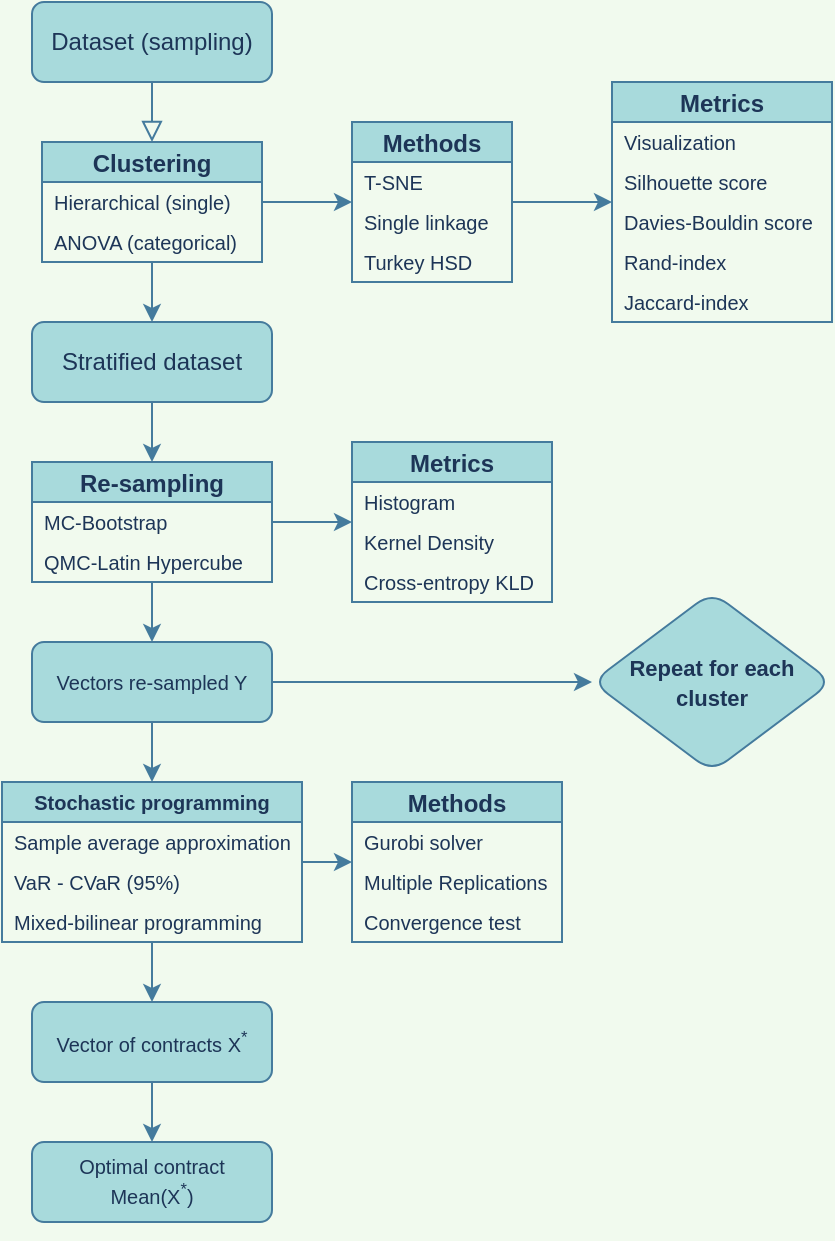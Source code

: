 <mxfile version="20.3.0" type="github">
  <diagram id="C5RBs43oDa-KdzZeNtuy" name="Page-1">
    <mxGraphModel dx="1382" dy="764" grid="1" gridSize="10" guides="1" tooltips="1" connect="1" arrows="1" fold="1" page="1" pageScale="1" pageWidth="827" pageHeight="1169" background="#F1FAEE" math="0" shadow="0">
      <root>
        <mxCell id="WIyWlLk6GJQsqaUBKTNV-0" />
        <mxCell id="WIyWlLk6GJQsqaUBKTNV-1" parent="WIyWlLk6GJQsqaUBKTNV-0" />
        <mxCell id="WIyWlLk6GJQsqaUBKTNV-2" value="" style="rounded=0;html=1;jettySize=auto;orthogonalLoop=1;fontSize=11;endArrow=block;endFill=0;endSize=8;strokeWidth=1;shadow=0;labelBackgroundColor=none;edgeStyle=orthogonalEdgeStyle;entryX=0.5;entryY=0;entryDx=0;entryDy=0;strokeColor=#457B9D;fontColor=#1D3557;" parent="WIyWlLk6GJQsqaUBKTNV-1" source="WIyWlLk6GJQsqaUBKTNV-3" target="2PnyUFlPdiLSc-K2bj9N-10" edge="1">
          <mxGeometry relative="1" as="geometry">
            <mxPoint x="170.0" y="230.0" as="targetPoint" />
          </mxGeometry>
        </mxCell>
        <mxCell id="WIyWlLk6GJQsqaUBKTNV-3" value="Dataset (sampling)" style="rounded=1;whiteSpace=wrap;html=1;fontSize=12;glass=0;strokeWidth=1;shadow=0;fillColor=#A8DADC;strokeColor=#457B9D;fontColor=#1D3557;" parent="WIyWlLk6GJQsqaUBKTNV-1" vertex="1">
          <mxGeometry x="110" y="170" width="120" height="40" as="geometry" />
        </mxCell>
        <mxCell id="2PnyUFlPdiLSc-K2bj9N-42" value="" style="edgeStyle=orthogonalEdgeStyle;rounded=0;orthogonalLoop=1;jettySize=auto;html=1;fontSize=10;labelBackgroundColor=#F1FAEE;strokeColor=#457B9D;fontColor=#1D3557;" parent="WIyWlLk6GJQsqaUBKTNV-1" source="2PnyUFlPdiLSc-K2bj9N-10" target="2PnyUFlPdiLSc-K2bj9N-39" edge="1">
          <mxGeometry relative="1" as="geometry" />
        </mxCell>
        <mxCell id="Ju-EhPrNHdVaFL45JIix-36" value="" style="edgeStyle=orthogonalEdgeStyle;rounded=0;orthogonalLoop=1;jettySize=auto;html=1;fontSize=10;entryX=0.5;entryY=0;entryDx=0;entryDy=0;labelBackgroundColor=#F1FAEE;strokeColor=#457B9D;fontColor=#1D3557;" parent="WIyWlLk6GJQsqaUBKTNV-1" source="2PnyUFlPdiLSc-K2bj9N-10" target="Ju-EhPrNHdVaFL45JIix-37" edge="1">
          <mxGeometry relative="1" as="geometry">
            <mxPoint x="170" y="320" as="targetPoint" />
          </mxGeometry>
        </mxCell>
        <mxCell id="2PnyUFlPdiLSc-K2bj9N-10" value="Clustering" style="swimlane;fontStyle=1;childLayout=stackLayout;horizontal=1;startSize=20;horizontalStack=0;resizeParent=1;resizeParentMax=0;resizeLast=0;collapsible=1;marginBottom=0;enumerate=0;labelBackgroundColor=none;fillColor=#A8DADC;strokeColor=#457B9D;fontColor=#1D3557;" parent="WIyWlLk6GJQsqaUBKTNV-1" vertex="1">
          <mxGeometry x="115" y="240" width="110" height="60" as="geometry" />
        </mxCell>
        <mxCell id="2PnyUFlPdiLSc-K2bj9N-12" value="Hierarchical (single)" style="text;strokeColor=none;fillColor=none;align=left;verticalAlign=middle;spacingLeft=4;spacingRight=4;overflow=hidden;points=[[0,0.5],[1,0.5]];portConstraint=eastwest;rotatable=0;fontSize=10;fontColor=#1D3557;" parent="2PnyUFlPdiLSc-K2bj9N-10" vertex="1">
          <mxGeometry y="20" width="110" height="20" as="geometry" />
        </mxCell>
        <mxCell id="2PnyUFlPdiLSc-K2bj9N-13" value="ANOVA (categorical)" style="text;strokeColor=none;fillColor=none;align=left;verticalAlign=middle;spacingLeft=4;spacingRight=4;overflow=hidden;points=[[0,0.5],[1,0.5]];portConstraint=eastwest;rotatable=0;fontSize=10;fontColor=#1D3557;" parent="2PnyUFlPdiLSc-K2bj9N-10" vertex="1">
          <mxGeometry y="40" width="110" height="20" as="geometry" />
        </mxCell>
        <mxCell id="Ju-EhPrNHdVaFL45JIix-30" value="" style="edgeStyle=orthogonalEdgeStyle;rounded=0;orthogonalLoop=1;jettySize=auto;html=1;fontSize=10;labelBackgroundColor=#F1FAEE;strokeColor=#457B9D;fontColor=#1D3557;" parent="WIyWlLk6GJQsqaUBKTNV-1" source="2PnyUFlPdiLSc-K2bj9N-39" target="Ju-EhPrNHdVaFL45JIix-26" edge="1">
          <mxGeometry relative="1" as="geometry" />
        </mxCell>
        <mxCell id="2PnyUFlPdiLSc-K2bj9N-39" value="Methods" style="swimlane;fontStyle=1;childLayout=stackLayout;horizontal=1;startSize=20;horizontalStack=0;resizeParent=1;resizeParentMax=0;resizeLast=0;collapsible=1;marginBottom=0;enumerate=0;fillColor=#A8DADC;strokeColor=#457B9D;fontColor=#1D3557;" parent="WIyWlLk6GJQsqaUBKTNV-1" vertex="1">
          <mxGeometry x="270" y="230" width="80" height="80" as="geometry" />
        </mxCell>
        <mxCell id="2PnyUFlPdiLSc-K2bj9N-40" value="T-SNE" style="text;strokeColor=none;fillColor=none;align=left;verticalAlign=middle;spacingLeft=4;spacingRight=4;overflow=hidden;points=[[0,0.5],[1,0.5]];portConstraint=eastwest;rotatable=0;fontSize=10;fontColor=#1D3557;" parent="2PnyUFlPdiLSc-K2bj9N-39" vertex="1">
          <mxGeometry y="20" width="80" height="20" as="geometry" />
        </mxCell>
        <mxCell id="2PnyUFlPdiLSc-K2bj9N-41" value="Single linkage" style="text;strokeColor=none;fillColor=none;align=left;verticalAlign=middle;spacingLeft=4;spacingRight=4;overflow=hidden;points=[[0,0.5],[1,0.5]];portConstraint=eastwest;rotatable=0;fontSize=10;fontColor=#1D3557;" parent="2PnyUFlPdiLSc-K2bj9N-39" vertex="1">
          <mxGeometry y="40" width="80" height="20" as="geometry" />
        </mxCell>
        <mxCell id="Ju-EhPrNHdVaFL45JIix-24" value="Turkey HSD" style="text;strokeColor=none;fillColor=none;align=left;verticalAlign=middle;spacingLeft=4;spacingRight=4;overflow=hidden;points=[[0,0.5],[1,0.5]];portConstraint=eastwest;rotatable=0;fontSize=10;fontColor=#1D3557;" parent="2PnyUFlPdiLSc-K2bj9N-39" vertex="1">
          <mxGeometry y="60" width="80" height="20" as="geometry" />
        </mxCell>
        <mxCell id="Ju-EhPrNHdVaFL45JIix-26" value="Metrics" style="swimlane;fontStyle=1;childLayout=stackLayout;horizontal=1;startSize=20;horizontalStack=0;resizeParent=1;resizeParentMax=0;resizeLast=0;collapsible=1;marginBottom=0;enumerate=0;fillColor=#A8DADC;strokeColor=#457B9D;fontColor=#1D3557;" parent="WIyWlLk6GJQsqaUBKTNV-1" vertex="1">
          <mxGeometry x="400" y="210" width="110" height="120" as="geometry" />
        </mxCell>
        <mxCell id="Ju-EhPrNHdVaFL45JIix-27" value="Visualization" style="text;strokeColor=none;fillColor=none;align=left;verticalAlign=middle;spacingLeft=4;spacingRight=4;overflow=hidden;points=[[0,0.5],[1,0.5]];portConstraint=eastwest;rotatable=0;fontSize=10;fontColor=#1D3557;" parent="Ju-EhPrNHdVaFL45JIix-26" vertex="1">
          <mxGeometry y="20" width="110" height="20" as="geometry" />
        </mxCell>
        <mxCell id="Ju-EhPrNHdVaFL45JIix-28" value="Silhouette score" style="text;strokeColor=none;fillColor=none;align=left;verticalAlign=middle;spacingLeft=4;spacingRight=4;overflow=hidden;points=[[0,0.5],[1,0.5]];portConstraint=eastwest;rotatable=0;fontSize=10;fontColor=#1D3557;" parent="Ju-EhPrNHdVaFL45JIix-26" vertex="1">
          <mxGeometry y="40" width="110" height="20" as="geometry" />
        </mxCell>
        <mxCell id="Ju-EhPrNHdVaFL45JIix-29" value="Davies-Bouldin score" style="text;strokeColor=none;fillColor=none;align=left;verticalAlign=middle;spacingLeft=4;spacingRight=4;overflow=hidden;points=[[0,0.5],[1,0.5]];portConstraint=eastwest;rotatable=0;fontSize=10;fontColor=#1D3557;" parent="Ju-EhPrNHdVaFL45JIix-26" vertex="1">
          <mxGeometry y="60" width="110" height="20" as="geometry" />
        </mxCell>
        <mxCell id="Ju-EhPrNHdVaFL45JIix-31" value="Rand-index" style="text;strokeColor=none;fillColor=none;align=left;verticalAlign=middle;spacingLeft=4;spacingRight=4;overflow=hidden;points=[[0,0.5],[1,0.5]];portConstraint=eastwest;rotatable=0;fontSize=10;fontColor=#1D3557;" parent="Ju-EhPrNHdVaFL45JIix-26" vertex="1">
          <mxGeometry y="80" width="110" height="20" as="geometry" />
        </mxCell>
        <mxCell id="Ju-EhPrNHdVaFL45JIix-32" value="Jaccard-index" style="text;strokeColor=none;fillColor=none;align=left;verticalAlign=middle;spacingLeft=4;spacingRight=4;overflow=hidden;points=[[0,0.5],[1,0.5]];portConstraint=eastwest;rotatable=0;fontSize=10;fontColor=#1D3557;" parent="Ju-EhPrNHdVaFL45JIix-26" vertex="1">
          <mxGeometry y="100" width="110" height="20" as="geometry" />
        </mxCell>
        <mxCell id="Ju-EhPrNHdVaFL45JIix-46" value="" style="edgeStyle=orthogonalEdgeStyle;rounded=0;orthogonalLoop=1;jettySize=auto;html=1;fontSize=12;entryX=0.5;entryY=0;entryDx=0;entryDy=0;labelBackgroundColor=#F1FAEE;strokeColor=#457B9D;fontColor=#1D3557;" parent="WIyWlLk6GJQsqaUBKTNV-1" source="Ju-EhPrNHdVaFL45JIix-37" target="Ju-EhPrNHdVaFL45JIix-40" edge="1">
          <mxGeometry relative="1" as="geometry">
            <mxPoint x="170" y="390" as="targetPoint" />
          </mxGeometry>
        </mxCell>
        <mxCell id="Ju-EhPrNHdVaFL45JIix-37" value="Stratified dataset" style="rounded=1;whiteSpace=wrap;html=1;fontSize=12;fillColor=#A8DADC;strokeColor=#457B9D;fontColor=#1D3557;" parent="WIyWlLk6GJQsqaUBKTNV-1" vertex="1">
          <mxGeometry x="110" y="330" width="120" height="40" as="geometry" />
        </mxCell>
        <mxCell id="Ju-EhPrNHdVaFL45JIix-50" value="" style="edgeStyle=orthogonalEdgeStyle;rounded=0;orthogonalLoop=1;jettySize=auto;html=1;fontSize=10;labelBackgroundColor=#F1FAEE;strokeColor=#457B9D;fontColor=#1D3557;" parent="WIyWlLk6GJQsqaUBKTNV-1" source="Ju-EhPrNHdVaFL45JIix-40" target="Ju-EhPrNHdVaFL45JIix-47" edge="1">
          <mxGeometry relative="1" as="geometry" />
        </mxCell>
        <mxCell id="Ju-EhPrNHdVaFL45JIix-59" value="" style="edgeStyle=orthogonalEdgeStyle;rounded=0;orthogonalLoop=1;jettySize=auto;html=1;fontSize=10;labelBackgroundColor=#F1FAEE;strokeColor=#457B9D;fontColor=#1D3557;" parent="WIyWlLk6GJQsqaUBKTNV-1" source="Ju-EhPrNHdVaFL45JIix-40" target="Ju-EhPrNHdVaFL45JIix-58" edge="1">
          <mxGeometry relative="1" as="geometry" />
        </mxCell>
        <mxCell id="Ju-EhPrNHdVaFL45JIix-40" value="Re-sampling" style="swimlane;fontStyle=1;childLayout=stackLayout;horizontal=1;startSize=20;horizontalStack=0;resizeParent=1;resizeParentMax=0;resizeLast=0;collapsible=1;marginBottom=0;fontSize=12;fillColor=#A8DADC;strokeColor=#457B9D;fontColor=#1D3557;" parent="WIyWlLk6GJQsqaUBKTNV-1" vertex="1">
          <mxGeometry x="110" y="400" width="120" height="60" as="geometry" />
        </mxCell>
        <mxCell id="Ju-EhPrNHdVaFL45JIix-41" value="MC-Bootstrap" style="text;strokeColor=none;fillColor=none;align=left;verticalAlign=middle;spacingLeft=4;spacingRight=4;overflow=hidden;points=[[0,0.5],[1,0.5]];portConstraint=eastwest;rotatable=0;fontSize=10;fontColor=#1D3557;" parent="Ju-EhPrNHdVaFL45JIix-40" vertex="1">
          <mxGeometry y="20" width="120" height="20" as="geometry" />
        </mxCell>
        <mxCell id="Ju-EhPrNHdVaFL45JIix-42" value="QMC-Latin Hypercube" style="text;strokeColor=none;fillColor=none;align=left;verticalAlign=middle;spacingLeft=4;spacingRight=4;overflow=hidden;points=[[0,0.5],[1,0.5]];portConstraint=eastwest;rotatable=0;fontSize=10;fontColor=#1D3557;" parent="Ju-EhPrNHdVaFL45JIix-40" vertex="1">
          <mxGeometry y="40" width="120" height="20" as="geometry" />
        </mxCell>
        <mxCell id="Ju-EhPrNHdVaFL45JIix-47" value="Metrics" style="swimlane;fontStyle=1;childLayout=stackLayout;horizontal=1;startSize=20;horizontalStack=0;resizeParent=1;resizeParentMax=0;resizeLast=0;collapsible=1;marginBottom=0;fontSize=12;fillColor=#A8DADC;strokeColor=#457B9D;fontColor=#1D3557;" parent="WIyWlLk6GJQsqaUBKTNV-1" vertex="1">
          <mxGeometry x="270" y="390" width="100" height="80" as="geometry" />
        </mxCell>
        <mxCell id="Ju-EhPrNHdVaFL45JIix-48" value="Histogram" style="text;strokeColor=none;fillColor=none;align=left;verticalAlign=middle;spacingLeft=4;spacingRight=4;overflow=hidden;points=[[0,0.5],[1,0.5]];portConstraint=eastwest;rotatable=0;fontSize=10;fontColor=#1D3557;" parent="Ju-EhPrNHdVaFL45JIix-47" vertex="1">
          <mxGeometry y="20" width="100" height="20" as="geometry" />
        </mxCell>
        <mxCell id="Ju-EhPrNHdVaFL45JIix-51" value="Kernel Density" style="text;strokeColor=none;fillColor=none;align=left;verticalAlign=middle;spacingLeft=4;spacingRight=4;overflow=hidden;points=[[0,0.5],[1,0.5]];portConstraint=eastwest;rotatable=0;fontSize=10;fontColor=#1D3557;" parent="Ju-EhPrNHdVaFL45JIix-47" vertex="1">
          <mxGeometry y="40" width="100" height="20" as="geometry" />
        </mxCell>
        <mxCell id="Ju-EhPrNHdVaFL45JIix-49" value="Cross-entropy KLD" style="text;strokeColor=none;fillColor=none;align=left;verticalAlign=middle;spacingLeft=4;spacingRight=4;overflow=hidden;points=[[0,0.5],[1,0.5]];portConstraint=eastwest;rotatable=0;fontSize=10;fontColor=#1D3557;" parent="Ju-EhPrNHdVaFL45JIix-47" vertex="1">
          <mxGeometry y="60" width="100" height="20" as="geometry" />
        </mxCell>
        <mxCell id="Ju-EhPrNHdVaFL45JIix-68" value="" style="edgeStyle=orthogonalEdgeStyle;rounded=0;orthogonalLoop=1;jettySize=auto;html=1;fontSize=10;entryX=0.5;entryY=0;entryDx=0;entryDy=0;labelBackgroundColor=#F1FAEE;strokeColor=#457B9D;fontColor=#1D3557;" parent="WIyWlLk6GJQsqaUBKTNV-1" source="Ju-EhPrNHdVaFL45JIix-58" target="Ju-EhPrNHdVaFL45JIix-64" edge="1">
          <mxGeometry relative="1" as="geometry" />
        </mxCell>
        <mxCell id="Ju-EhPrNHdVaFL45JIix-80" value="" style="edgeStyle=orthogonalEdgeStyle;rounded=0;orthogonalLoop=1;jettySize=auto;html=1;fontSize=12;labelBackgroundColor=#F1FAEE;strokeColor=#457B9D;fontColor=#1D3557;" parent="WIyWlLk6GJQsqaUBKTNV-1" source="Ju-EhPrNHdVaFL45JIix-58" target="Ju-EhPrNHdVaFL45JIix-79" edge="1">
          <mxGeometry relative="1" as="geometry" />
        </mxCell>
        <mxCell id="Ju-EhPrNHdVaFL45JIix-58" value="&lt;span style=&quot;&quot;&gt;&lt;font style=&quot;font-size: 10px;&quot;&gt;Vectors re-sampled Y&lt;/font&gt;&lt;/span&gt;" style="rounded=1;whiteSpace=wrap;html=1;fontStyle=0;startSize=20;fillColor=#A8DADC;strokeColor=#457B9D;fontColor=#1D3557;" parent="WIyWlLk6GJQsqaUBKTNV-1" vertex="1">
          <mxGeometry x="110" y="490" width="120" height="40" as="geometry" />
        </mxCell>
        <mxCell id="Ju-EhPrNHdVaFL45JIix-70" value="" style="edgeStyle=orthogonalEdgeStyle;rounded=0;orthogonalLoop=1;jettySize=auto;html=1;fontSize=10;labelBackgroundColor=#F1FAEE;strokeColor=#457B9D;fontColor=#1D3557;" parent="WIyWlLk6GJQsqaUBKTNV-1" source="Ju-EhPrNHdVaFL45JIix-64" target="Ju-EhPrNHdVaFL45JIix-69" edge="1">
          <mxGeometry relative="1" as="geometry" />
        </mxCell>
        <mxCell id="Ju-EhPrNHdVaFL45JIix-75" value="" style="edgeStyle=orthogonalEdgeStyle;rounded=0;orthogonalLoop=1;jettySize=auto;html=1;fontSize=10;labelBackgroundColor=#F1FAEE;strokeColor=#457B9D;fontColor=#1D3557;" parent="WIyWlLk6GJQsqaUBKTNV-1" source="Ju-EhPrNHdVaFL45JIix-64" target="Ju-EhPrNHdVaFL45JIix-71" edge="1">
          <mxGeometry relative="1" as="geometry" />
        </mxCell>
        <mxCell id="Ju-EhPrNHdVaFL45JIix-64" value="Stochastic programming" style="swimlane;fontStyle=1;childLayout=stackLayout;horizontal=1;startSize=20;horizontalStack=0;resizeParent=1;resizeParentMax=0;resizeLast=0;collapsible=1;marginBottom=0;fontSize=10;fillColor=#A8DADC;strokeColor=#457B9D;fontColor=#1D3557;" parent="WIyWlLk6GJQsqaUBKTNV-1" vertex="1">
          <mxGeometry x="95" y="560" width="150" height="80" as="geometry">
            <mxRectangle x="100" y="560" width="160" height="30" as="alternateBounds" />
          </mxGeometry>
        </mxCell>
        <mxCell id="Ju-EhPrNHdVaFL45JIix-65" value="Sample average approximation" style="text;strokeColor=none;fillColor=none;align=left;verticalAlign=middle;spacingLeft=4;spacingRight=4;overflow=hidden;points=[[0,0.5],[1,0.5]];portConstraint=eastwest;rotatable=0;fontSize=10;fontColor=#1D3557;" parent="Ju-EhPrNHdVaFL45JIix-64" vertex="1">
          <mxGeometry y="20" width="150" height="20" as="geometry" />
        </mxCell>
        <mxCell id="Ju-EhPrNHdVaFL45JIix-66" value="VaR - CVaR (95%)" style="text;strokeColor=none;fillColor=none;align=left;verticalAlign=middle;spacingLeft=4;spacingRight=4;overflow=hidden;points=[[0,0.5],[1,0.5]];portConstraint=eastwest;rotatable=0;fontSize=10;fontColor=#1D3557;" parent="Ju-EhPrNHdVaFL45JIix-64" vertex="1">
          <mxGeometry y="40" width="150" height="20" as="geometry" />
        </mxCell>
        <mxCell id="Ju-EhPrNHdVaFL45JIix-67" value="Mixed-bilinear programming" style="text;strokeColor=none;fillColor=none;align=left;verticalAlign=middle;spacingLeft=4;spacingRight=4;overflow=hidden;points=[[0,0.5],[1,0.5]];portConstraint=eastwest;rotatable=0;fontSize=10;fontColor=#1D3557;" parent="Ju-EhPrNHdVaFL45JIix-64" vertex="1">
          <mxGeometry y="60" width="150" height="20" as="geometry" />
        </mxCell>
        <mxCell id="Ju-EhPrNHdVaFL45JIix-77" value="" style="edgeStyle=orthogonalEdgeStyle;rounded=0;orthogonalLoop=1;jettySize=auto;html=1;fontSize=12;labelBackgroundColor=#F1FAEE;strokeColor=#457B9D;fontColor=#1D3557;" parent="WIyWlLk6GJQsqaUBKTNV-1" source="Ju-EhPrNHdVaFL45JIix-69" target="Ju-EhPrNHdVaFL45JIix-76" edge="1">
          <mxGeometry relative="1" as="geometry" />
        </mxCell>
        <mxCell id="Ju-EhPrNHdVaFL45JIix-69" value="&lt;span style=&quot;font-weight: normal;&quot;&gt;Vector of contracts X&lt;sup&gt;*&lt;/sup&gt;&lt;/span&gt;" style="rounded=1;whiteSpace=wrap;html=1;fontSize=10;fontStyle=1;startSize=20;fillColor=#A8DADC;strokeColor=#457B9D;fontColor=#1D3557;" parent="WIyWlLk6GJQsqaUBKTNV-1" vertex="1">
          <mxGeometry x="110" y="670" width="120" height="40" as="geometry" />
        </mxCell>
        <mxCell id="Ju-EhPrNHdVaFL45JIix-71" value="Methods" style="swimlane;fontStyle=1;childLayout=stackLayout;horizontal=1;startSize=20;horizontalStack=0;resizeParent=1;resizeParentMax=0;resizeLast=0;collapsible=1;marginBottom=0;fontSize=12;fillColor=#A8DADC;strokeColor=#457B9D;fontColor=#1D3557;" parent="WIyWlLk6GJQsqaUBKTNV-1" vertex="1">
          <mxGeometry x="270" y="560" width="105" height="80" as="geometry">
            <mxRectangle x="100" y="560" width="160" height="30" as="alternateBounds" />
          </mxGeometry>
        </mxCell>
        <mxCell id="Ju-EhPrNHdVaFL45JIix-72" value="Gurobi solver" style="text;strokeColor=none;fillColor=none;align=left;verticalAlign=middle;spacingLeft=4;spacingRight=4;overflow=hidden;points=[[0,0.5],[1,0.5]];portConstraint=eastwest;rotatable=0;fontSize=10;fontColor=#1D3557;" parent="Ju-EhPrNHdVaFL45JIix-71" vertex="1">
          <mxGeometry y="20" width="105" height="20" as="geometry" />
        </mxCell>
        <mxCell id="Ju-EhPrNHdVaFL45JIix-73" value="Multiple Replications" style="text;strokeColor=none;fillColor=none;align=left;verticalAlign=middle;spacingLeft=4;spacingRight=4;overflow=hidden;points=[[0,0.5],[1,0.5]];portConstraint=eastwest;rotatable=0;fontSize=10;fontColor=#1D3557;" parent="Ju-EhPrNHdVaFL45JIix-71" vertex="1">
          <mxGeometry y="40" width="105" height="20" as="geometry" />
        </mxCell>
        <mxCell id="Ju-EhPrNHdVaFL45JIix-74" value="Convergence test" style="text;strokeColor=none;fillColor=none;align=left;verticalAlign=middle;spacingLeft=4;spacingRight=4;overflow=hidden;points=[[0,0.5],[1,0.5]];portConstraint=eastwest;rotatable=0;fontSize=10;fontColor=#1D3557;" parent="Ju-EhPrNHdVaFL45JIix-71" vertex="1">
          <mxGeometry y="60" width="105" height="20" as="geometry" />
        </mxCell>
        <mxCell id="Ju-EhPrNHdVaFL45JIix-76" value="&lt;span style=&quot;font-weight: normal;&quot;&gt;Optimal contract&lt;br&gt;Mean(X&lt;sup&gt;*&lt;/sup&gt;)&lt;/span&gt;" style="rounded=1;whiteSpace=wrap;html=1;fontSize=10;fontStyle=1;startSize=20;fillColor=#A8DADC;strokeColor=#457B9D;fontColor=#1D3557;" parent="WIyWlLk6GJQsqaUBKTNV-1" vertex="1">
          <mxGeometry x="110" y="740" width="120" height="40" as="geometry" />
        </mxCell>
        <mxCell id="Ju-EhPrNHdVaFL45JIix-78" style="edgeStyle=orthogonalEdgeStyle;rounded=0;orthogonalLoop=1;jettySize=auto;html=1;exitX=0.5;exitY=1;exitDx=0;exitDy=0;fontSize=12;labelBackgroundColor=#F1FAEE;strokeColor=#457B9D;fontColor=#1D3557;" parent="WIyWlLk6GJQsqaUBKTNV-1" source="Ju-EhPrNHdVaFL45JIix-76" target="Ju-EhPrNHdVaFL45JIix-76" edge="1">
          <mxGeometry relative="1" as="geometry" />
        </mxCell>
        <mxCell id="Ju-EhPrNHdVaFL45JIix-79" value="&lt;b&gt;&lt;font style=&quot;font-size: 11px; line-height: 1.2;&quot;&gt;Repeat for each cluster&lt;/font&gt;&lt;/b&gt;" style="rhombus;whiteSpace=wrap;html=1;rounded=1;fontStyle=0;startSize=20;fillColor=#A8DADC;strokeColor=#457B9D;fontColor=#1D3557;" parent="WIyWlLk6GJQsqaUBKTNV-1" vertex="1">
          <mxGeometry x="390" y="465" width="120" height="90" as="geometry" />
        </mxCell>
      </root>
    </mxGraphModel>
  </diagram>
</mxfile>
